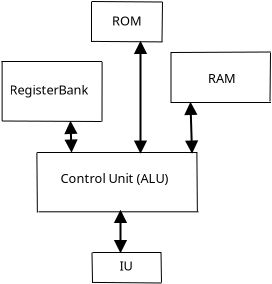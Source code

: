 <?xml version="1.0" encoding="UTF-8"?>
<dia:diagram xmlns:dia="http://www.lysator.liu.se/~alla/dia/">
  <dia:layer name="Background" visible="true" active="true">
    <dia:group>
      <dia:object type="Standard - Line" version="0" id="O0">
        <dia:attribute name="obj_pos">
          <dia:point val="18.288,10"/>
        </dia:attribute>
        <dia:attribute name="obj_bb">
          <dia:rectangle val="18.262,9.975;18.338,13.025"/>
        </dia:attribute>
        <dia:attribute name="conn_endpoints">
          <dia:point val="18.288,10"/>
          <dia:point val="18.312,13"/>
        </dia:attribute>
        <dia:attribute name="numcp">
          <dia:int val="1"/>
        </dia:attribute>
        <dia:attribute name="line_width">
          <dia:real val="0.05"/>
        </dia:attribute>
      </dia:object>
      <dia:object type="Standard - Line" version="0" id="O1">
        <dia:attribute name="obj_pos">
          <dia:point val="18.3,10"/>
        </dia:attribute>
        <dia:attribute name="obj_bb">
          <dia:rectangle val="18.275,9.975;26.325,10.025"/>
        </dia:attribute>
        <dia:attribute name="conn_endpoints">
          <dia:point val="18.3,10"/>
          <dia:point val="26.3,10"/>
        </dia:attribute>
        <dia:attribute name="numcp">
          <dia:int val="1"/>
        </dia:attribute>
        <dia:attribute name="line_width">
          <dia:real val="0.05"/>
        </dia:attribute>
      </dia:object>
      <dia:object type="Standard - Line" version="0" id="O2">
        <dia:attribute name="obj_pos">
          <dia:point val="18.37,12.965"/>
        </dia:attribute>
        <dia:attribute name="obj_bb">
          <dia:rectangle val="18.345,12.94;26.395,12.99"/>
        </dia:attribute>
        <dia:attribute name="conn_endpoints">
          <dia:point val="18.37,12.965"/>
          <dia:point val="26.37,12.965"/>
        </dia:attribute>
        <dia:attribute name="numcp">
          <dia:int val="1"/>
        </dia:attribute>
        <dia:attribute name="line_width">
          <dia:real val="0.05"/>
        </dia:attribute>
      </dia:object>
      <dia:object type="Standard - Line" version="0" id="O3">
        <dia:attribute name="obj_pos">
          <dia:point val="26.288,9.975"/>
        </dia:attribute>
        <dia:attribute name="obj_bb">
          <dia:rectangle val="26.262,9.95;26.338,12.975"/>
        </dia:attribute>
        <dia:attribute name="conn_endpoints">
          <dia:point val="26.288,9.975"/>
          <dia:point val="26.312,12.95"/>
        </dia:attribute>
        <dia:attribute name="numcp">
          <dia:int val="1"/>
        </dia:attribute>
        <dia:attribute name="line_width">
          <dia:real val="0.05"/>
        </dia:attribute>
      </dia:object>
    </dia:group>
    <dia:group>
      <dia:object type="Standard - Line" version="0" id="O4">
        <dia:attribute name="obj_pos">
          <dia:point val="16.55,5.425"/>
        </dia:attribute>
        <dia:attribute name="obj_bb">
          <dia:rectangle val="16.525,5.4;16.575,8.45"/>
        </dia:attribute>
        <dia:attribute name="conn_endpoints">
          <dia:point val="16.55,5.425"/>
          <dia:point val="16.55,8.425"/>
        </dia:attribute>
        <dia:attribute name="numcp">
          <dia:int val="1"/>
        </dia:attribute>
        <dia:attribute name="line_width">
          <dia:real val="0.05"/>
        </dia:attribute>
      </dia:object>
      <dia:object type="Standard - Line" version="0" id="O5">
        <dia:attribute name="obj_pos">
          <dia:point val="16.519,5.45"/>
        </dia:attribute>
        <dia:attribute name="obj_bb">
          <dia:rectangle val="16.494,5.425;21.575,5.475"/>
        </dia:attribute>
        <dia:attribute name="conn_endpoints">
          <dia:point val="16.519,5.45"/>
          <dia:point val="21.55,5.45"/>
        </dia:attribute>
        <dia:attribute name="numcp">
          <dia:int val="1"/>
        </dia:attribute>
        <dia:attribute name="line_width">
          <dia:real val="0.05"/>
        </dia:attribute>
      </dia:object>
      <dia:object type="Standard - Line" version="0" id="O6">
        <dia:attribute name="obj_pos">
          <dia:point val="21.519,8.45"/>
        </dia:attribute>
        <dia:attribute name="obj_bb">
          <dia:rectangle val="16.525,8.4;21.544,8.475"/>
        </dia:attribute>
        <dia:attribute name="conn_endpoints">
          <dia:point val="21.519,8.45"/>
          <dia:point val="16.55,8.425"/>
        </dia:attribute>
        <dia:attribute name="numcp">
          <dia:int val="1"/>
        </dia:attribute>
        <dia:attribute name="line_width">
          <dia:real val="0.05"/>
        </dia:attribute>
      </dia:object>
      <dia:object type="Standard - Line" version="0" id="O7">
        <dia:attribute name="obj_pos">
          <dia:point val="21.55,5.475"/>
        </dia:attribute>
        <dia:attribute name="obj_bb">
          <dia:rectangle val="21.519,5.45;21.575,8.475"/>
        </dia:attribute>
        <dia:attribute name="conn_endpoints">
          <dia:point val="21.55,5.475"/>
          <dia:point val="21.544,8.45"/>
        </dia:attribute>
        <dia:attribute name="numcp">
          <dia:int val="1"/>
        </dia:attribute>
        <dia:attribute name="line_width">
          <dia:real val="0.05"/>
        </dia:attribute>
      </dia:object>
    </dia:group>
    <dia:group>
      <dia:object type="Standard - Line" version="0" id="O8">
        <dia:attribute name="obj_pos">
          <dia:point val="24.994,4.975"/>
        </dia:attribute>
        <dia:attribute name="obj_bb">
          <dia:rectangle val="24.969,4.95;25.019,7.55"/>
        </dia:attribute>
        <dia:attribute name="conn_endpoints">
          <dia:point val="24.994,4.975"/>
          <dia:point val="24.994,7.525"/>
        </dia:attribute>
        <dia:attribute name="numcp">
          <dia:int val="1"/>
        </dia:attribute>
        <dia:attribute name="line_width">
          <dia:real val="0.05"/>
        </dia:attribute>
      </dia:object>
      <dia:object type="Standard - Line" version="0" id="O9">
        <dia:attribute name="obj_pos">
          <dia:point val="24.994,5"/>
        </dia:attribute>
        <dia:attribute name="obj_bb">
          <dia:rectangle val="24.969,4.95;30.019,5.025"/>
        </dia:attribute>
        <dia:attribute name="conn_endpoints">
          <dia:point val="24.994,5"/>
          <dia:point val="29.994,4.975"/>
        </dia:attribute>
        <dia:attribute name="numcp">
          <dia:int val="1"/>
        </dia:attribute>
        <dia:attribute name="line_width">
          <dia:real val="0.05"/>
        </dia:attribute>
      </dia:object>
      <dia:object type="Standard - Line" version="0" id="O10">
        <dia:attribute name="obj_pos">
          <dia:point val="24.994,7.5"/>
        </dia:attribute>
        <dia:attribute name="obj_bb">
          <dia:rectangle val="24.969,7.475;30.019,7.525"/>
        </dia:attribute>
        <dia:attribute name="conn_endpoints">
          <dia:point val="24.994,7.5"/>
          <dia:point val="29.994,7.5"/>
        </dia:attribute>
        <dia:attribute name="numcp">
          <dia:int val="1"/>
        </dia:attribute>
        <dia:attribute name="line_width">
          <dia:real val="0.05"/>
        </dia:attribute>
      </dia:object>
      <dia:object type="Standard - Line" version="0" id="O11">
        <dia:attribute name="obj_pos">
          <dia:point val="29.944,7.45"/>
        </dia:attribute>
        <dia:attribute name="obj_bb">
          <dia:rectangle val="29.919,5.0;29.994,7.475"/>
        </dia:attribute>
        <dia:attribute name="conn_endpoints">
          <dia:point val="29.944,7.45"/>
          <dia:point val="29.969,5.025"/>
        </dia:attribute>
        <dia:attribute name="numcp">
          <dia:int val="1"/>
        </dia:attribute>
        <dia:attribute name="line_width">
          <dia:real val="0.05"/>
        </dia:attribute>
      </dia:object>
    </dia:group>
    <dia:group>
      <dia:object type="Standard - Line" version="0" id="O12">
        <dia:attribute name="obj_pos">
          <dia:point val="21.019,2.475"/>
        </dia:attribute>
        <dia:attribute name="obj_bb">
          <dia:rectangle val="20.994,2.45;21.044,4.5"/>
        </dia:attribute>
        <dia:attribute name="conn_endpoints">
          <dia:point val="21.019,2.475"/>
          <dia:point val="21.019,4.475"/>
        </dia:attribute>
        <dia:attribute name="numcp">
          <dia:int val="1"/>
        </dia:attribute>
        <dia:attribute name="line_width">
          <dia:real val="0.05"/>
        </dia:attribute>
      </dia:object>
      <dia:object type="Standard - Line" version="0" id="O13">
        <dia:attribute name="obj_pos">
          <dia:point val="21.019,2.45"/>
        </dia:attribute>
        <dia:attribute name="obj_bb">
          <dia:rectangle val="20.994,2.425;24.594,2.5"/>
        </dia:attribute>
        <dia:attribute name="conn_endpoints">
          <dia:point val="21.019,2.45"/>
          <dia:point val="24.569,2.475"/>
        </dia:attribute>
        <dia:attribute name="numcp">
          <dia:int val="1"/>
        </dia:attribute>
        <dia:attribute name="line_width">
          <dia:real val="0.05"/>
        </dia:attribute>
      </dia:object>
      <dia:object type="Standard - Line" version="0" id="O14">
        <dia:attribute name="obj_pos">
          <dia:point val="21.016,4.445"/>
        </dia:attribute>
        <dia:attribute name="obj_bb">
          <dia:rectangle val="20.991,4.42;24.592,4.495"/>
        </dia:attribute>
        <dia:attribute name="conn_endpoints">
          <dia:point val="21.016,4.445"/>
          <dia:point val="24.566,4.47"/>
        </dia:attribute>
        <dia:attribute name="numcp">
          <dia:int val="1"/>
        </dia:attribute>
        <dia:attribute name="line_width">
          <dia:real val="0.05"/>
        </dia:attribute>
      </dia:object>
      <dia:object type="Standard - Line" version="0" id="O15">
        <dia:attribute name="obj_pos">
          <dia:point val="24.544,4.475"/>
        </dia:attribute>
        <dia:attribute name="obj_bb">
          <dia:rectangle val="24.518,2.45;24.594,4.5"/>
        </dia:attribute>
        <dia:attribute name="conn_endpoints">
          <dia:point val="24.544,4.475"/>
          <dia:point val="24.569,2.475"/>
        </dia:attribute>
        <dia:attribute name="numcp">
          <dia:int val="1"/>
        </dia:attribute>
        <dia:attribute name="line_width">
          <dia:real val="0.05"/>
        </dia:attribute>
      </dia:object>
    </dia:group>
    <dia:object type="Standard - Line" version="0" id="O16">
      <dia:attribute name="obj_pos">
        <dia:point val="20.019,9.95"/>
      </dia:attribute>
      <dia:attribute name="obj_bb">
        <dia:rectangle val="19.658,8.413;20.329,10.012"/>
      </dia:attribute>
      <dia:attribute name="conn_endpoints">
        <dia:point val="20.019,9.95"/>
        <dia:point val="19.969,8.475"/>
      </dia:attribute>
      <dia:attribute name="numcp">
        <dia:int val="1"/>
      </dia:attribute>
      <dia:attribute name="start_arrow">
        <dia:enum val="3"/>
      </dia:attribute>
      <dia:attribute name="start_arrow_length">
        <dia:real val="0.5"/>
      </dia:attribute>
      <dia:attribute name="start_arrow_width">
        <dia:real val="0.5"/>
      </dia:attribute>
      <dia:attribute name="end_arrow">
        <dia:enum val="3"/>
      </dia:attribute>
      <dia:attribute name="end_arrow_length">
        <dia:real val="0.5"/>
      </dia:attribute>
      <dia:attribute name="end_arrow_width">
        <dia:real val="0.5"/>
      </dia:attribute>
    </dia:object>
    <dia:object type="Standard - Line" version="0" id="O17">
      <dia:attribute name="obj_pos">
        <dia:point val="23.469,10"/>
      </dia:attribute>
      <dia:attribute name="obj_bb">
        <dia:rectangle val="23.138,4.413;23.8,10.062"/>
      </dia:attribute>
      <dia:attribute name="conn_endpoints">
        <dia:point val="23.469,10"/>
        <dia:point val="23.469,4.475"/>
      </dia:attribute>
      <dia:attribute name="numcp">
        <dia:int val="1"/>
      </dia:attribute>
      <dia:attribute name="start_arrow">
        <dia:enum val="3"/>
      </dia:attribute>
      <dia:attribute name="start_arrow_length">
        <dia:real val="0.5"/>
      </dia:attribute>
      <dia:attribute name="start_arrow_width">
        <dia:real val="0.5"/>
      </dia:attribute>
      <dia:attribute name="end_arrow">
        <dia:enum val="3"/>
      </dia:attribute>
      <dia:attribute name="end_arrow_length">
        <dia:real val="0.5"/>
      </dia:attribute>
      <dia:attribute name="end_arrow_width">
        <dia:real val="0.5"/>
      </dia:attribute>
    </dia:object>
    <dia:object type="Standard - Line" version="0" id="O18">
      <dia:attribute name="obj_pos">
        <dia:point val="26.044,10"/>
      </dia:attribute>
      <dia:attribute name="obj_bb">
        <dia:rectangle val="25.656,7.463;26.356,10.062"/>
      </dia:attribute>
      <dia:attribute name="conn_endpoints">
        <dia:point val="26.044,10"/>
        <dia:point val="25.969,7.525"/>
      </dia:attribute>
      <dia:attribute name="numcp">
        <dia:int val="1"/>
      </dia:attribute>
      <dia:attribute name="start_arrow">
        <dia:enum val="3"/>
      </dia:attribute>
      <dia:attribute name="start_arrow_length">
        <dia:real val="0.5"/>
      </dia:attribute>
      <dia:attribute name="start_arrow_width">
        <dia:real val="0.5"/>
      </dia:attribute>
      <dia:attribute name="end_arrow">
        <dia:enum val="3"/>
      </dia:attribute>
      <dia:attribute name="end_arrow_length">
        <dia:real val="0.5"/>
      </dia:attribute>
      <dia:attribute name="end_arrow_width">
        <dia:real val="0.5"/>
      </dia:attribute>
    </dia:object>
    <dia:object type="Standard - Text" version="1" id="O19">
      <dia:attribute name="obj_pos">
        <dia:point val="26.844,6.525"/>
      </dia:attribute>
      <dia:attribute name="obj_bb">
        <dia:rectangle val="26.844,5.93;28.254,6.675"/>
      </dia:attribute>
      <dia:attribute name="text">
        <dia:composite type="text">
          <dia:attribute name="string">
            <dia:string>#RAM#</dia:string>
          </dia:attribute>
          <dia:attribute name="font">
            <dia:font family="sans" style="0" name="Helvetica"/>
          </dia:attribute>
          <dia:attribute name="height">
            <dia:real val="0.8"/>
          </dia:attribute>
          <dia:attribute name="pos">
            <dia:point val="26.844,6.525"/>
          </dia:attribute>
          <dia:attribute name="color">
            <dia:color val="#000000"/>
          </dia:attribute>
          <dia:attribute name="alignment">
            <dia:enum val="0"/>
          </dia:attribute>
        </dia:composite>
      </dia:attribute>
      <dia:attribute name="valign">
        <dia:enum val="3"/>
      </dia:attribute>
    </dia:object>
    <dia:object type="Standard - Text" version="1" id="O20">
      <dia:attribute name="obj_pos">
        <dia:point val="22.044,3.65"/>
      </dia:attribute>
      <dia:attribute name="obj_bb">
        <dia:rectangle val="22.044,3.055;23.546,3.8"/>
      </dia:attribute>
      <dia:attribute name="text">
        <dia:composite type="text">
          <dia:attribute name="string">
            <dia:string>#ROM#</dia:string>
          </dia:attribute>
          <dia:attribute name="font">
            <dia:font family="sans" style="0" name="Helvetica"/>
          </dia:attribute>
          <dia:attribute name="height">
            <dia:real val="0.8"/>
          </dia:attribute>
          <dia:attribute name="pos">
            <dia:point val="22.044,3.65"/>
          </dia:attribute>
          <dia:attribute name="color">
            <dia:color val="#000000"/>
          </dia:attribute>
          <dia:attribute name="alignment">
            <dia:enum val="0"/>
          </dia:attribute>
        </dia:composite>
      </dia:attribute>
      <dia:attribute name="valign">
        <dia:enum val="3"/>
      </dia:attribute>
    </dia:object>
    <dia:object type="Standard - Text" version="1" id="O21">
      <dia:attribute name="obj_pos">
        <dia:point val="16.919,7.1"/>
      </dia:attribute>
      <dia:attribute name="obj_bb">
        <dia:rectangle val="16.919,6.505;21.164,7.25"/>
      </dia:attribute>
      <dia:attribute name="text">
        <dia:composite type="text">
          <dia:attribute name="string">
            <dia:string>#RegisterBank#</dia:string>
          </dia:attribute>
          <dia:attribute name="font">
            <dia:font family="sans" style="0" name="Helvetica"/>
          </dia:attribute>
          <dia:attribute name="height">
            <dia:real val="0.8"/>
          </dia:attribute>
          <dia:attribute name="pos">
            <dia:point val="16.919,7.1"/>
          </dia:attribute>
          <dia:attribute name="color">
            <dia:color val="#000000"/>
          </dia:attribute>
          <dia:attribute name="alignment">
            <dia:enum val="0"/>
          </dia:attribute>
        </dia:composite>
      </dia:attribute>
      <dia:attribute name="valign">
        <dia:enum val="3"/>
      </dia:attribute>
    </dia:object>
    <dia:object type="Standard - Text" version="1" id="O22">
      <dia:attribute name="obj_pos">
        <dia:point val="19.469,11.525"/>
      </dia:attribute>
      <dia:attribute name="obj_bb">
        <dia:rectangle val="19.469,10.93;25.216,11.675"/>
      </dia:attribute>
      <dia:attribute name="text">
        <dia:composite type="text">
          <dia:attribute name="string">
            <dia:string>#Control Unit (ALU)#</dia:string>
          </dia:attribute>
          <dia:attribute name="font">
            <dia:font family="sans" style="0" name="Helvetica"/>
          </dia:attribute>
          <dia:attribute name="height">
            <dia:real val="0.8"/>
          </dia:attribute>
          <dia:attribute name="pos">
            <dia:point val="19.469,11.525"/>
          </dia:attribute>
          <dia:attribute name="color">
            <dia:color val="#000000"/>
          </dia:attribute>
          <dia:attribute name="alignment">
            <dia:enum val="0"/>
          </dia:attribute>
        </dia:composite>
      </dia:attribute>
      <dia:attribute name="valign">
        <dia:enum val="3"/>
      </dia:attribute>
    </dia:object>
    <dia:group>
      <dia:object type="Standard - Line" version="0" id="O23">
        <dia:attribute name="obj_pos">
          <dia:point val="21.044,15"/>
        </dia:attribute>
        <dia:attribute name="obj_bb">
          <dia:rectangle val="21.018,14.975;21.094,16.5"/>
        </dia:attribute>
        <dia:attribute name="conn_endpoints">
          <dia:point val="21.044,15"/>
          <dia:point val="21.069,16.475"/>
        </dia:attribute>
        <dia:attribute name="numcp">
          <dia:int val="1"/>
        </dia:attribute>
        <dia:attribute name="line_width">
          <dia:real val="0.05"/>
        </dia:attribute>
      </dia:object>
      <dia:object type="Standard - Line" version="0" id="O24">
        <dia:attribute name="obj_pos">
          <dia:point val="21.069,15"/>
        </dia:attribute>
        <dia:attribute name="obj_bb">
          <dia:rectangle val="21.044,14.975;24.519,15.025"/>
        </dia:attribute>
        <dia:attribute name="conn_endpoints">
          <dia:point val="21.069,15"/>
          <dia:point val="24.494,15"/>
        </dia:attribute>
        <dia:attribute name="numcp">
          <dia:int val="1"/>
        </dia:attribute>
        <dia:attribute name="line_width">
          <dia:real val="0.05"/>
        </dia:attribute>
      </dia:object>
      <dia:object type="Standard - Line" version="0" id="O25">
        <dia:attribute name="obj_pos">
          <dia:point val="21.041,16.495"/>
        </dia:attribute>
        <dia:attribute name="obj_bb">
          <dia:rectangle val="21.016,16.47;24.544,16.55"/>
        </dia:attribute>
        <dia:attribute name="conn_endpoints">
          <dia:point val="21.041,16.495"/>
          <dia:point val="24.519,16.525"/>
        </dia:attribute>
        <dia:attribute name="numcp">
          <dia:int val="1"/>
        </dia:attribute>
        <dia:attribute name="line_width">
          <dia:real val="0.05"/>
        </dia:attribute>
      </dia:object>
      <dia:object type="Standard - Line" version="0" id="O26">
        <dia:attribute name="obj_pos">
          <dia:point val="24.519,16.5"/>
        </dia:attribute>
        <dia:attribute name="obj_bb">
          <dia:rectangle val="24.468,14.95;24.544,16.525"/>
        </dia:attribute>
        <dia:attribute name="conn_endpoints">
          <dia:point val="24.519,16.5"/>
          <dia:point val="24.494,14.975"/>
        </dia:attribute>
        <dia:attribute name="numcp">
          <dia:int val="1"/>
        </dia:attribute>
        <dia:attribute name="line_width">
          <dia:real val="0.05"/>
        </dia:attribute>
      </dia:object>
    </dia:group>
    <dia:object type="Standard - Line" version="0" id="O27">
      <dia:attribute name="obj_pos">
        <dia:point val="22.469,12.925"/>
      </dia:attribute>
      <dia:attribute name="obj_bb">
        <dia:rectangle val="22.138,12.863;22.8,15.037"/>
      </dia:attribute>
      <dia:attribute name="conn_endpoints">
        <dia:point val="22.469,12.925"/>
        <dia:point val="22.469,14.975"/>
      </dia:attribute>
      <dia:attribute name="numcp">
        <dia:int val="1"/>
      </dia:attribute>
      <dia:attribute name="start_arrow">
        <dia:enum val="3"/>
      </dia:attribute>
      <dia:attribute name="start_arrow_length">
        <dia:real val="0.5"/>
      </dia:attribute>
      <dia:attribute name="start_arrow_width">
        <dia:real val="0.5"/>
      </dia:attribute>
      <dia:attribute name="end_arrow">
        <dia:enum val="3"/>
      </dia:attribute>
      <dia:attribute name="end_arrow_length">
        <dia:real val="0.5"/>
      </dia:attribute>
      <dia:attribute name="end_arrow_width">
        <dia:real val="0.5"/>
      </dia:attribute>
    </dia:object>
    <dia:object type="Standard - Text" version="1" id="O28">
      <dia:attribute name="obj_pos">
        <dia:point val="22.419,15.9"/>
      </dia:attribute>
      <dia:attribute name="obj_bb">
        <dia:rectangle val="22.419,15.305;23.076,16.05"/>
      </dia:attribute>
      <dia:attribute name="text">
        <dia:composite type="text">
          <dia:attribute name="string">
            <dia:string>#IU#</dia:string>
          </dia:attribute>
          <dia:attribute name="font">
            <dia:font family="sans" style="0" name="Helvetica"/>
          </dia:attribute>
          <dia:attribute name="height">
            <dia:real val="0.8"/>
          </dia:attribute>
          <dia:attribute name="pos">
            <dia:point val="22.419,15.9"/>
          </dia:attribute>
          <dia:attribute name="color">
            <dia:color val="#000000"/>
          </dia:attribute>
          <dia:attribute name="alignment">
            <dia:enum val="0"/>
          </dia:attribute>
        </dia:composite>
      </dia:attribute>
      <dia:attribute name="valign">
        <dia:enum val="3"/>
      </dia:attribute>
    </dia:object>
  </dia:layer>
</dia:diagram>
